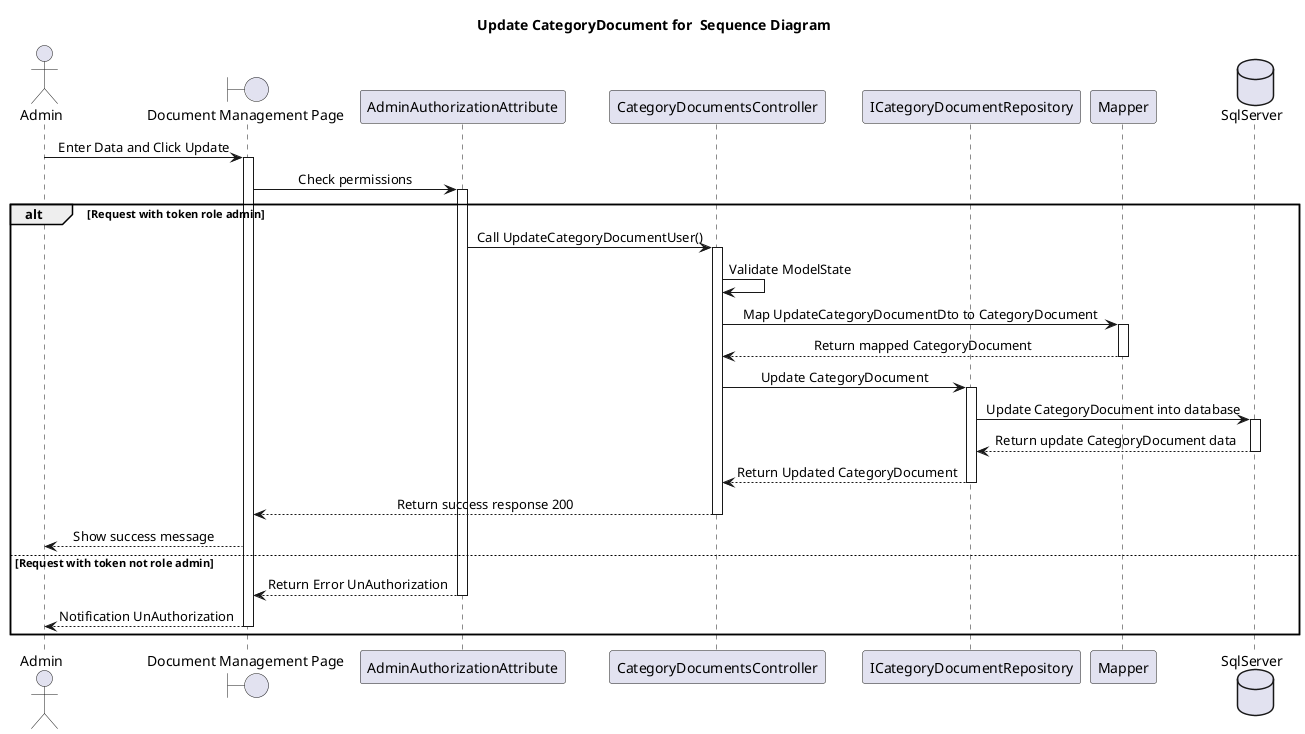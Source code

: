 @startuml
skinparam classAttributeIconSize 0
skinparam SequenceMessageAlignment center
Title Update CategoryDocument for  Sequence Diagram

actor "Admin" as U
boundary "Document Management Page" as Hp
participant "AdminAuthorizationAttribute" as Author
participant "CategoryDocumentsController" as CaDocController
participant "ICategoryDocumentRepository" as ICaDocRepo

participant "Mapper" as Mapper
database "SqlServer" as Db

U -> Hp : Enter Data and Click Update
activate Hp
Hp -> Author : Check permissions
activate Author
alt Request with token role admin
    Author -> CaDocController : Call UpdateCategoryDocumentUser()
    activate CaDocController
    CaDocController -> CaDocController : Validate ModelState

    CaDocController -> Mapper : Map UpdateCategoryDocumentDto to CategoryDocument
    activate Mapper
    Mapper --> CaDocController : Return mapped CategoryDocument
    deactivate Mapper

    CaDocController -> ICaDocRepo : Update CategoryDocument
    activate ICaDocRepo
    ICaDocRepo -> Db : Update CategoryDocument into database
    activate Db
    Db --> ICaDocRepo : Return update CategoryDocument data
    deactivate Db
    ICaDocRepo --> CaDocController : Return Updated CategoryDocument
    deactivate ICaDocRepo

    CaDocController --> Hp : Return success response 200
    deactivate CaDocController
    Hp --> U : Show success message
    
else Request with token not role admin
    Author --> Hp : Return Error UnAuthorization
    deactivate Author
    Hp --> U : Notification UnAuthorization
    deactivate Hp
end



@enduml
